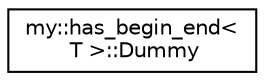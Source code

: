 digraph "Иерархия классов. Графический вид."
{
  edge [fontname="Helvetica",fontsize="10",labelfontname="Helvetica",labelfontsize="10"];
  node [fontname="Helvetica",fontsize="10",shape=record];
  rankdir="LR";
  Node1 [label="my::has_begin_end\<\l T \>::Dummy",height=0.2,width=0.4,color="black", fillcolor="white", style="filled",URL="$structmy_1_1has__begin__end_1_1_dummy.html"];
}
